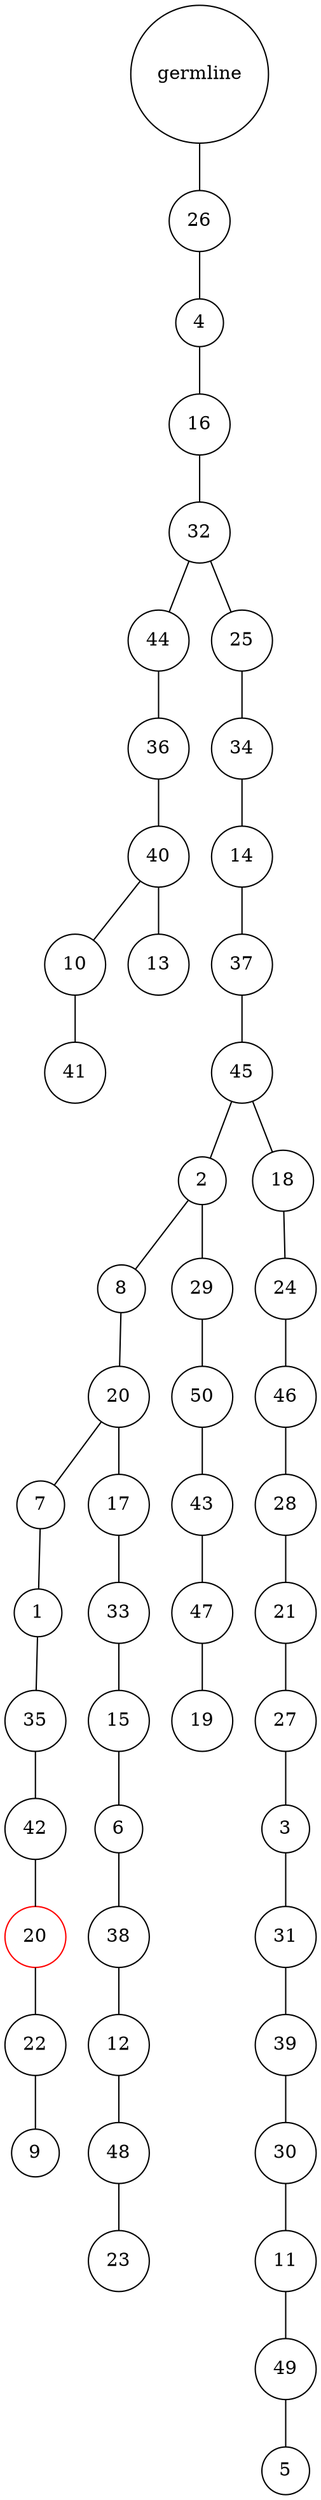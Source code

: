 graph {
	rankdir=UD;
	splines=line;
	node [shape=circle]
	"0x7f925e1c95e0" [label="germline"];
	"0x7f925e1c9610" [label="26"];
	"0x7f925e1c95e0" -- "0x7f925e1c9610" ;
	"0x7f925e1c9640" [label="4"];
	"0x7f925e1c9610" -- "0x7f925e1c9640" ;
	"0x7f925e1c9670" [label="16"];
	"0x7f925e1c9640" -- "0x7f925e1c9670" ;
	"0x7f925e1c96a0" [label="32"];
	"0x7f925e1c9670" -- "0x7f925e1c96a0" ;
	"0x7f925e1c96d0" [label="44"];
	"0x7f925e1c96a0" -- "0x7f925e1c96d0" ;
	"0x7f925e1c9700" [label="36"];
	"0x7f925e1c96d0" -- "0x7f925e1c9700" ;
	"0x7f925e1c9730" [label="40"];
	"0x7f925e1c9700" -- "0x7f925e1c9730" ;
	"0x7f925e1c9760" [label="10"];
	"0x7f925e1c9730" -- "0x7f925e1c9760" ;
	"0x7f925e1c9790" [label="41"];
	"0x7f925e1c9760" -- "0x7f925e1c9790" ;
	"0x7f925e1c97c0" [label="13"];
	"0x7f925e1c9730" -- "0x7f925e1c97c0" ;
	"0x7f925e1c97f0" [label="25"];
	"0x7f925e1c96a0" -- "0x7f925e1c97f0" ;
	"0x7f925e1c9820" [label="34"];
	"0x7f925e1c97f0" -- "0x7f925e1c9820" ;
	"0x7f925e1c9850" [label="14"];
	"0x7f925e1c9820" -- "0x7f925e1c9850" ;
	"0x7f925e1c9880" [label="37"];
	"0x7f925e1c9850" -- "0x7f925e1c9880" ;
	"0x7f925e1c98b0" [label="45"];
	"0x7f925e1c9880" -- "0x7f925e1c98b0" ;
	"0x7f925e1c98e0" [label="2"];
	"0x7f925e1c98b0" -- "0x7f925e1c98e0" ;
	"0x7f925e1c9910" [label="8"];
	"0x7f925e1c98e0" -- "0x7f925e1c9910" ;
	"0x7f925e1c9940" [label="20"];
	"0x7f925e1c9910" -- "0x7f925e1c9940" ;
	"0x7f925e1c9970" [label="7"];
	"0x7f925e1c9940" -- "0x7f925e1c9970" ;
	"0x7f925e1c99a0" [label="1"];
	"0x7f925e1c9970" -- "0x7f925e1c99a0" ;
	"0x7f925e1c99d0" [label="35"];
	"0x7f925e1c99a0" -- "0x7f925e1c99d0" ;
	"0x7f925e1c9a00" [label="42"];
	"0x7f925e1c99d0" -- "0x7f925e1c9a00" ;
	"0x7f925e1c9a30" [label="20",color="red"];
	"0x7f925e1c9a00" -- "0x7f925e1c9a30" ;
	"0x7f925e1c9a60" [label="22"];
	"0x7f925e1c9a30" -- "0x7f925e1c9a60" ;
	"0x7f925e1c9a90" [label="9"];
	"0x7f925e1c9a60" -- "0x7f925e1c9a90" ;
	"0x7f925e1c9ac0" [label="17"];
	"0x7f925e1c9940" -- "0x7f925e1c9ac0" ;
	"0x7f925e1c9af0" [label="33"];
	"0x7f925e1c9ac0" -- "0x7f925e1c9af0" ;
	"0x7f925e1c9b20" [label="15"];
	"0x7f925e1c9af0" -- "0x7f925e1c9b20" ;
	"0x7f925e1c9b50" [label="6"];
	"0x7f925e1c9b20" -- "0x7f925e1c9b50" ;
	"0x7f925e1c9b80" [label="38"];
	"0x7f925e1c9b50" -- "0x7f925e1c9b80" ;
	"0x7f925e1c9bb0" [label="12"];
	"0x7f925e1c9b80" -- "0x7f925e1c9bb0" ;
	"0x7f925e1c9be0" [label="48"];
	"0x7f925e1c9bb0" -- "0x7f925e1c9be0" ;
	"0x7f925e1c9c10" [label="23"];
	"0x7f925e1c9be0" -- "0x7f925e1c9c10" ;
	"0x7f925e1c9c40" [label="29"];
	"0x7f925e1c98e0" -- "0x7f925e1c9c40" ;
	"0x7f925e1c9c70" [label="50"];
	"0x7f925e1c9c40" -- "0x7f925e1c9c70" ;
	"0x7f925e1c9ca0" [label="43"];
	"0x7f925e1c9c70" -- "0x7f925e1c9ca0" ;
	"0x7f925e1c9cd0" [label="47"];
	"0x7f925e1c9ca0" -- "0x7f925e1c9cd0" ;
	"0x7f925e1c9d00" [label="19"];
	"0x7f925e1c9cd0" -- "0x7f925e1c9d00" ;
	"0x7f925e1c9d30" [label="18"];
	"0x7f925e1c98b0" -- "0x7f925e1c9d30" ;
	"0x7f925e1c9d60" [label="24"];
	"0x7f925e1c9d30" -- "0x7f925e1c9d60" ;
	"0x7f925e1c9d90" [label="46"];
	"0x7f925e1c9d60" -- "0x7f925e1c9d90" ;
	"0x7f925e1c9dc0" [label="28"];
	"0x7f925e1c9d90" -- "0x7f925e1c9dc0" ;
	"0x7f925e1c9df0" [label="21"];
	"0x7f925e1c9dc0" -- "0x7f925e1c9df0" ;
	"0x7f925e1c9e20" [label="27"];
	"0x7f925e1c9df0" -- "0x7f925e1c9e20" ;
	"0x7f925e1c9e50" [label="3"];
	"0x7f925e1c9e20" -- "0x7f925e1c9e50" ;
	"0x7f925e1c9e80" [label="31"];
	"0x7f925e1c9e50" -- "0x7f925e1c9e80" ;
	"0x7f925e1c9eb0" [label="39"];
	"0x7f925e1c9e80" -- "0x7f925e1c9eb0" ;
	"0x7f925e1c9ee0" [label="30"];
	"0x7f925e1c9eb0" -- "0x7f925e1c9ee0" ;
	"0x7f925e1c9f10" [label="11"];
	"0x7f925e1c9ee0" -- "0x7f925e1c9f10" ;
	"0x7f925e1c9f40" [label="49"];
	"0x7f925e1c9f10" -- "0x7f925e1c9f40" ;
	"0x7f925e1c9f70" [label="5"];
	"0x7f925e1c9f40" -- "0x7f925e1c9f70" ;
}
